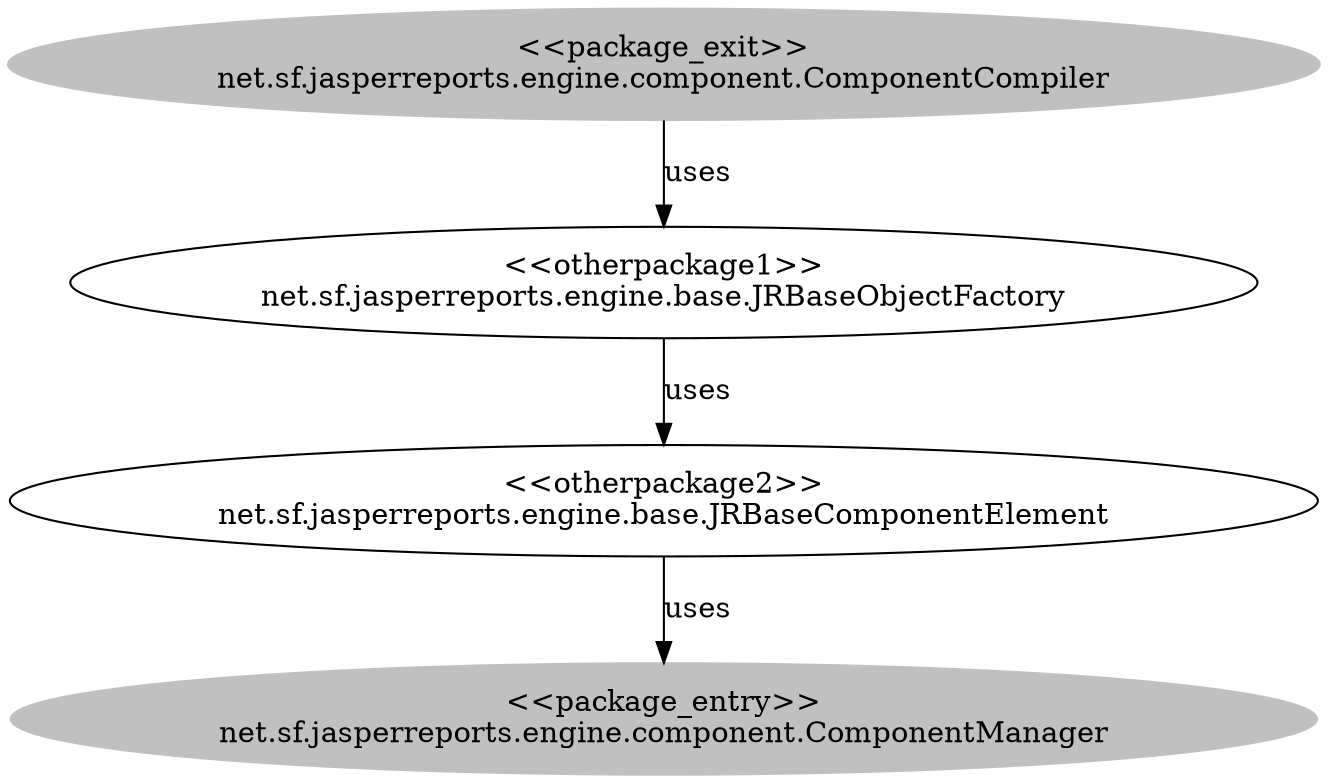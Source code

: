 digraph cd {
	net_sf_jasperreports_engine_component_ComponentCompiler [label="<<package_exit>>
net.sf.jasperreports.engine.component.ComponentCompiler",style=filled,color="grey"];
	net_sf_jasperreports_engine_component_ComponentManager [label="<<package_entry>>
net.sf.jasperreports.engine.component.ComponentManager",style=filled,color="grey"];
	net_sf_jasperreports_engine_base_JRBaseObjectFactory [label="<<otherpackage1>>
net.sf.jasperreports.engine.base.JRBaseObjectFactory"];
	net_sf_jasperreports_engine_base_JRBaseComponentElement [label="<<otherpackage2>>
net.sf.jasperreports.engine.base.JRBaseComponentElement"];
	net_sf_jasperreports_engine_component_ComponentCompiler -> net_sf_jasperreports_engine_base_JRBaseObjectFactory [label=uses];
	net_sf_jasperreports_engine_base_JRBaseComponentElement -> net_sf_jasperreports_engine_component_ComponentManager [label=uses];
	net_sf_jasperreports_engine_base_JRBaseObjectFactory -> net_sf_jasperreports_engine_base_JRBaseComponentElement [label=uses];
}
